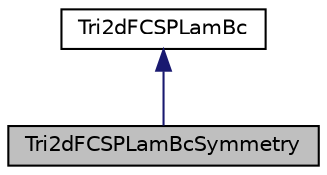 digraph "Tri2dFCSPLamBcSymmetry"
{
  edge [fontname="Helvetica",fontsize="10",labelfontname="Helvetica",labelfontsize="10"];
  node [fontname="Helvetica",fontsize="10",shape=record];
  Node1 [label="Tri2dFCSPLamBcSymmetry",height=0.2,width=0.4,color="black", fillcolor="grey75", style="filled" fontcolor="black"];
  Node2 -> Node1 [dir="back",color="midnightblue",fontsize="10",style="solid",fontname="Helvetica"];
  Node2 [label="Tri2dFCSPLamBc",height=0.2,width=0.4,color="black", fillcolor="white", style="filled",URL="$classTri2dFCSPLamBc.html",tooltip="Class Tri2dFCSPLamBc holds the data and specifies the operations for various boundary conditions rela..."];
}
